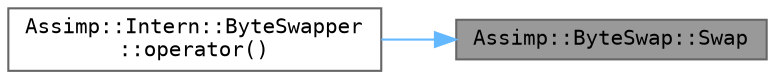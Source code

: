 digraph "Assimp::ByteSwap::Swap"
{
 // LATEX_PDF_SIZE
  bgcolor="transparent";
  edge [fontname=Terminal,fontsize=10,labelfontname=Helvetica,labelfontsize=10];
  node [fontname=Terminal,fontsize=10,shape=box,height=0.2,width=0.4];
  rankdir="RL";
  Node1 [label="Assimp::ByteSwap::Swap",height=0.2,width=0.4,color="gray40", fillcolor="grey60", style="filled", fontcolor="black",tooltip=" "];
  Node1 -> Node2 [dir="back",color="steelblue1",style="solid"];
  Node2 [label="Assimp::Intern::ByteSwapper\l::operator()",height=0.2,width=0.4,color="grey40", fillcolor="white", style="filled",URL="$struct_assimp_1_1_intern_1_1_byte_swapper.html#a3531b179de4ba56b6873676b1fba0205",tooltip=" "];
}
